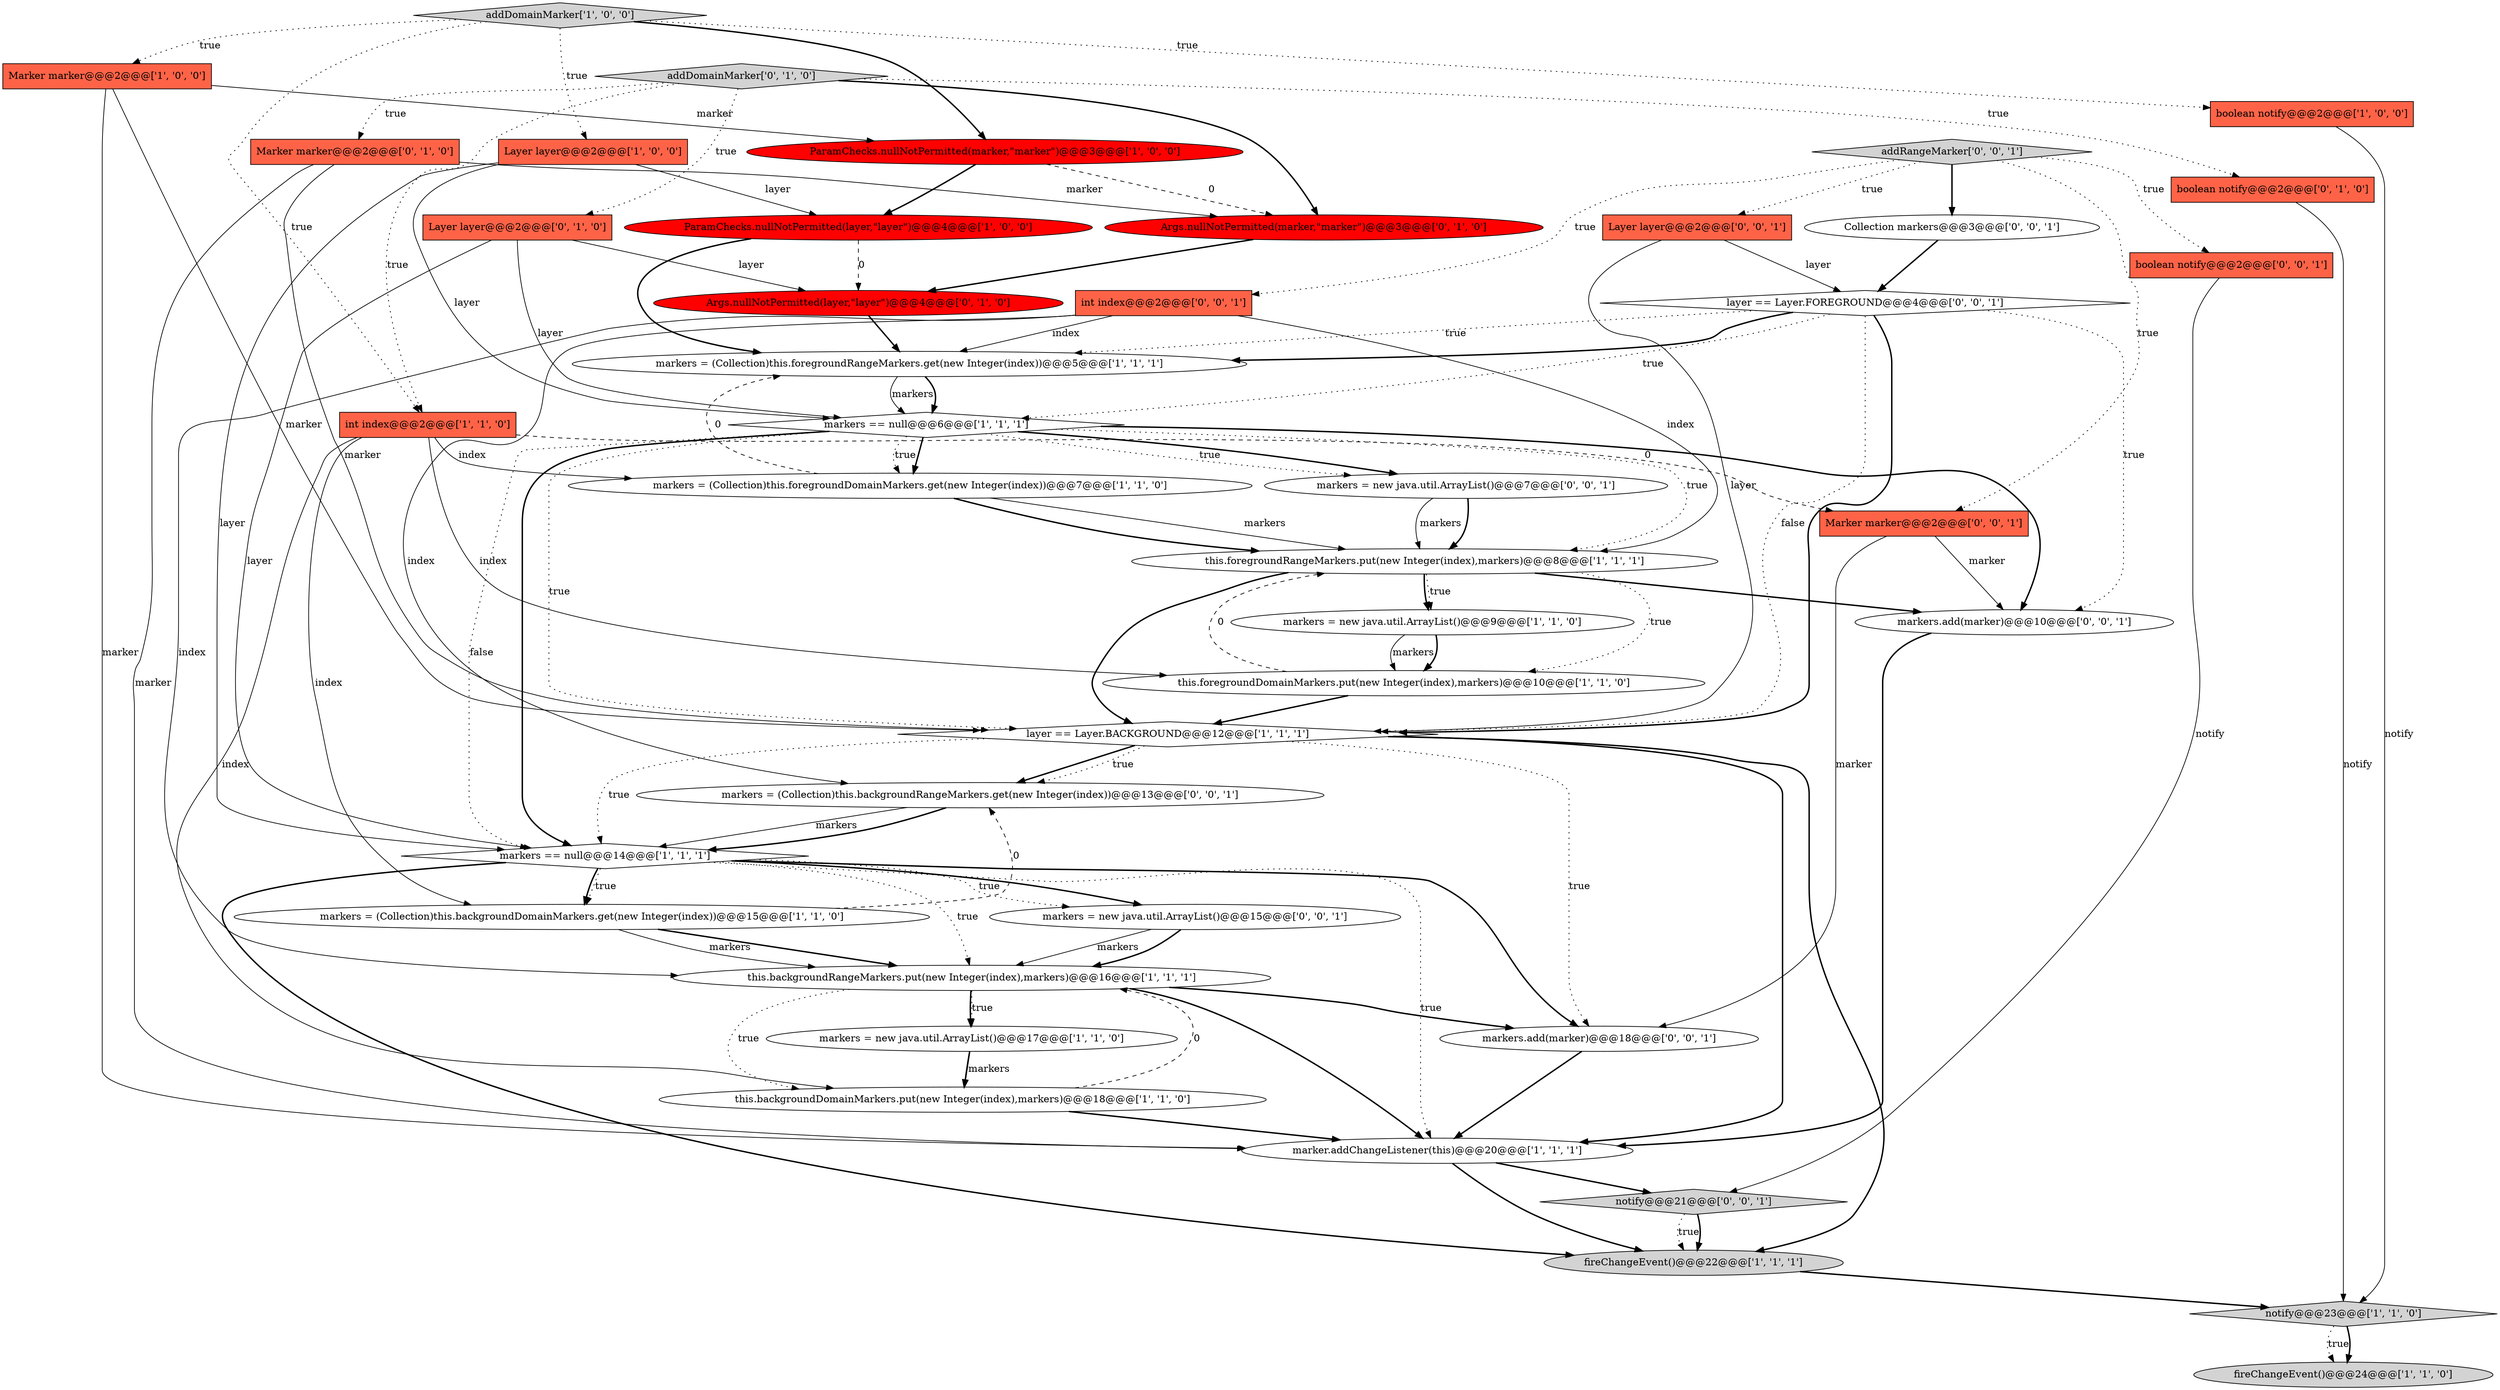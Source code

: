 digraph {
33 [style = filled, label = "boolean notify@@@2@@@['0', '0', '1']", fillcolor = tomato, shape = box image = "AAA0AAABBB3BBB"];
20 [style = filled, label = "markers = new java.util.ArrayList()@@@17@@@['1', '1', '0']", fillcolor = white, shape = ellipse image = "AAA0AAABBB1BBB"];
40 [style = filled, label = "layer == Layer.FOREGROUND@@@4@@@['0', '0', '1']", fillcolor = white, shape = diamond image = "AAA0AAABBB3BBB"];
8 [style = filled, label = "this.backgroundRangeMarkers.put(new Integer(index),markers)@@@16@@@['1', '1', '1']", fillcolor = white, shape = ellipse image = "AAA0AAABBB1BBB"];
9 [style = filled, label = "markers = (Collection)this.backgroundDomainMarkers.get(new Integer(index))@@@15@@@['1', '1', '0']", fillcolor = white, shape = ellipse image = "AAA0AAABBB1BBB"];
6 [style = filled, label = "this.backgroundDomainMarkers.put(new Integer(index),markers)@@@18@@@['1', '1', '0']", fillcolor = white, shape = ellipse image = "AAA0AAABBB1BBB"];
32 [style = filled, label = "markers = (Collection)this.backgroundRangeMarkers.get(new Integer(index))@@@13@@@['0', '0', '1']", fillcolor = white, shape = ellipse image = "AAA0AAABBB3BBB"];
41 [style = filled, label = "addRangeMarker['0', '0', '1']", fillcolor = lightgray, shape = diamond image = "AAA0AAABBB3BBB"];
25 [style = filled, label = "Layer layer@@@2@@@['0', '1', '0']", fillcolor = tomato, shape = box image = "AAA0AAABBB2BBB"];
29 [style = filled, label = "Layer layer@@@2@@@['0', '0', '1']", fillcolor = tomato, shape = box image = "AAA0AAABBB3BBB"];
10 [style = filled, label = "fireChangeEvent()@@@22@@@['1', '1', '1']", fillcolor = lightgray, shape = ellipse image = "AAA0AAABBB1BBB"];
0 [style = filled, label = "this.foregroundRangeMarkers.put(new Integer(index),markers)@@@8@@@['1', '1', '1']", fillcolor = white, shape = ellipse image = "AAA0AAABBB1BBB"];
16 [style = filled, label = "fireChangeEvent()@@@24@@@['1', '1', '0']", fillcolor = lightgray, shape = ellipse image = "AAA0AAABBB1BBB"];
3 [style = filled, label = "Marker marker@@@2@@@['1', '0', '0']", fillcolor = tomato, shape = box image = "AAA0AAABBB1BBB"];
14 [style = filled, label = "ParamChecks.nullNotPermitted(marker,\"marker\")@@@3@@@['1', '0', '0']", fillcolor = red, shape = ellipse image = "AAA1AAABBB1BBB"];
39 [style = filled, label = "markers.add(marker)@@@18@@@['0', '0', '1']", fillcolor = white, shape = ellipse image = "AAA0AAABBB3BBB"];
26 [style = filled, label = "Args.nullNotPermitted(marker,\"marker\")@@@3@@@['0', '1', '0']", fillcolor = red, shape = ellipse image = "AAA1AAABBB2BBB"];
28 [style = filled, label = "Marker marker@@@2@@@['0', '1', '0']", fillcolor = tomato, shape = box image = "AAA0AAABBB2BBB"];
31 [style = filled, label = "notify@@@21@@@['0', '0', '1']", fillcolor = lightgray, shape = diamond image = "AAA0AAABBB3BBB"];
22 [style = filled, label = "markers = (Collection)this.foregroundRangeMarkers.get(new Integer(index))@@@5@@@['1', '1', '1']", fillcolor = white, shape = ellipse image = "AAA0AAABBB1BBB"];
24 [style = filled, label = "addDomainMarker['0', '1', '0']", fillcolor = lightgray, shape = diamond image = "AAA0AAABBB2BBB"];
21 [style = filled, label = "markers == null@@@14@@@['1', '1', '1']", fillcolor = white, shape = diamond image = "AAA0AAABBB1BBB"];
12 [style = filled, label = "markers == null@@@6@@@['1', '1', '1']", fillcolor = white, shape = diamond image = "AAA0AAABBB1BBB"];
35 [style = filled, label = "int index@@@2@@@['0', '0', '1']", fillcolor = tomato, shape = box image = "AAA0AAABBB3BBB"];
23 [style = filled, label = "Args.nullNotPermitted(layer,\"layer\")@@@4@@@['0', '1', '0']", fillcolor = red, shape = ellipse image = "AAA1AAABBB2BBB"];
5 [style = filled, label = "markers = new java.util.ArrayList()@@@9@@@['1', '1', '0']", fillcolor = white, shape = ellipse image = "AAA0AAABBB1BBB"];
19 [style = filled, label = "this.foregroundDomainMarkers.put(new Integer(index),markers)@@@10@@@['1', '1', '0']", fillcolor = white, shape = ellipse image = "AAA0AAABBB1BBB"];
30 [style = filled, label = "markers = new java.util.ArrayList()@@@7@@@['0', '0', '1']", fillcolor = white, shape = ellipse image = "AAA0AAABBB3BBB"];
36 [style = filled, label = "markers.add(marker)@@@10@@@['0', '0', '1']", fillcolor = white, shape = ellipse image = "AAA0AAABBB3BBB"];
17 [style = filled, label = "int index@@@2@@@['1', '1', '0']", fillcolor = tomato, shape = box image = "AAA0AAABBB1BBB"];
34 [style = filled, label = "Collection markers@@@3@@@['0', '0', '1']", fillcolor = white, shape = ellipse image = "AAA0AAABBB3BBB"];
38 [style = filled, label = "markers = new java.util.ArrayList()@@@15@@@['0', '0', '1']", fillcolor = white, shape = ellipse image = "AAA0AAABBB3BBB"];
13 [style = filled, label = "Layer layer@@@2@@@['1', '0', '0']", fillcolor = tomato, shape = box image = "AAA0AAABBB1BBB"];
11 [style = filled, label = "layer == Layer.BACKGROUND@@@12@@@['1', '1', '1']", fillcolor = white, shape = diamond image = "AAA0AAABBB1BBB"];
4 [style = filled, label = "ParamChecks.nullNotPermitted(layer,\"layer\")@@@4@@@['1', '0', '0']", fillcolor = red, shape = ellipse image = "AAA1AAABBB1BBB"];
2 [style = filled, label = "marker.addChangeListener(this)@@@20@@@['1', '1', '1']", fillcolor = white, shape = ellipse image = "AAA0AAABBB1BBB"];
1 [style = filled, label = "addDomainMarker['1', '0', '0']", fillcolor = lightgray, shape = diamond image = "AAA0AAABBB1BBB"];
15 [style = filled, label = "markers = (Collection)this.foregroundDomainMarkers.get(new Integer(index))@@@7@@@['1', '1', '0']", fillcolor = white, shape = ellipse image = "AAA0AAABBB1BBB"];
7 [style = filled, label = "boolean notify@@@2@@@['1', '0', '0']", fillcolor = tomato, shape = box image = "AAA0AAABBB1BBB"];
37 [style = filled, label = "Marker marker@@@2@@@['0', '0', '1']", fillcolor = tomato, shape = box image = "AAA0AAABBB3BBB"];
18 [style = filled, label = "notify@@@23@@@['1', '1', '0']", fillcolor = lightgray, shape = diamond image = "AAA0AAABBB1BBB"];
27 [style = filled, label = "boolean notify@@@2@@@['0', '1', '0']", fillcolor = tomato, shape = box image = "AAA0AAABBB2BBB"];
21->10 [style = bold, label=""];
0->5 [style = dotted, label="true"];
24->25 [style = dotted, label="true"];
22->12 [style = solid, label="markers"];
0->19 [style = dotted, label="true"];
21->8 [style = dotted, label="true"];
24->17 [style = dotted, label="true"];
12->15 [style = dotted, label="true"];
19->11 [style = bold, label=""];
28->26 [style = solid, label="marker"];
35->32 [style = solid, label="index"];
24->27 [style = dotted, label="true"];
40->36 [style = dotted, label="true"];
15->22 [style = dashed, label="0"];
21->38 [style = dotted, label="true"];
14->26 [style = dashed, label="0"];
21->38 [style = bold, label=""];
38->8 [style = solid, label="markers"];
1->3 [style = dotted, label="true"];
1->13 [style = dotted, label="true"];
40->11 [style = bold, label=""];
41->29 [style = dotted, label="true"];
23->22 [style = bold, label=""];
8->20 [style = bold, label=""];
3->14 [style = solid, label="marker"];
36->2 [style = bold, label=""];
15->0 [style = bold, label=""];
33->31 [style = solid, label="notify"];
40->22 [style = bold, label=""];
37->36 [style = solid, label="marker"];
8->20 [style = dotted, label="true"];
41->33 [style = dotted, label="true"];
8->39 [style = bold, label=""];
29->40 [style = solid, label="layer"];
4->23 [style = dashed, label="0"];
30->0 [style = solid, label="markers"];
2->31 [style = bold, label=""];
6->8 [style = dashed, label="0"];
25->21 [style = solid, label="layer"];
12->21 [style = dotted, label="false"];
18->16 [style = dotted, label="true"];
12->21 [style = bold, label=""];
19->0 [style = dashed, label="0"];
5->19 [style = solid, label="markers"];
37->39 [style = solid, label="marker"];
9->8 [style = bold, label=""];
31->10 [style = dotted, label="true"];
40->11 [style = dotted, label="false"];
0->36 [style = bold, label=""];
35->8 [style = solid, label="index"];
11->39 [style = dotted, label="true"];
6->2 [style = bold, label=""];
12->11 [style = dotted, label="true"];
40->22 [style = dotted, label="true"];
27->18 [style = solid, label="notify"];
21->9 [style = bold, label=""];
21->9 [style = dotted, label="true"];
20->6 [style = solid, label="markers"];
12->0 [style = dotted, label="true"];
4->22 [style = bold, label=""];
3->2 [style = solid, label="marker"];
14->4 [style = bold, label=""];
10->18 [style = bold, label=""];
17->15 [style = solid, label="index"];
34->40 [style = bold, label=""];
1->17 [style = dotted, label="true"];
17->6 [style = solid, label="index"];
41->35 [style = dotted, label="true"];
12->36 [style = bold, label=""];
13->21 [style = solid, label="layer"];
0->11 [style = bold, label=""];
21->2 [style = dotted, label="true"];
11->32 [style = bold, label=""];
41->37 [style = dotted, label="true"];
2->10 [style = bold, label=""];
9->32 [style = dashed, label="0"];
25->12 [style = solid, label="layer"];
29->11 [style = solid, label="layer"];
32->21 [style = solid, label="markers"];
5->19 [style = bold, label=""];
24->26 [style = bold, label=""];
3->11 [style = solid, label="marker"];
8->6 [style = dotted, label="true"];
21->39 [style = bold, label=""];
8->2 [style = bold, label=""];
25->23 [style = solid, label="layer"];
11->10 [style = bold, label=""];
31->10 [style = bold, label=""];
39->2 [style = bold, label=""];
28->11 [style = solid, label="marker"];
30->0 [style = bold, label=""];
38->8 [style = bold, label=""];
17->9 [style = solid, label="index"];
41->34 [style = bold, label=""];
7->18 [style = solid, label="notify"];
0->5 [style = bold, label=""];
18->16 [style = bold, label=""];
9->8 [style = solid, label="markers"];
11->32 [style = dotted, label="true"];
32->21 [style = bold, label=""];
15->0 [style = solid, label="markers"];
13->4 [style = solid, label="layer"];
12->15 [style = bold, label=""];
12->30 [style = bold, label=""];
20->6 [style = bold, label=""];
24->28 [style = dotted, label="true"];
35->0 [style = solid, label="index"];
11->2 [style = bold, label=""];
13->12 [style = solid, label="layer"];
12->30 [style = dotted, label="true"];
1->7 [style = dotted, label="true"];
22->12 [style = bold, label=""];
40->12 [style = dotted, label="true"];
26->23 [style = bold, label=""];
1->14 [style = bold, label=""];
17->37 [style = dashed, label="0"];
11->21 [style = dotted, label="true"];
35->22 [style = solid, label="index"];
28->2 [style = solid, label="marker"];
17->19 [style = solid, label="index"];
}
